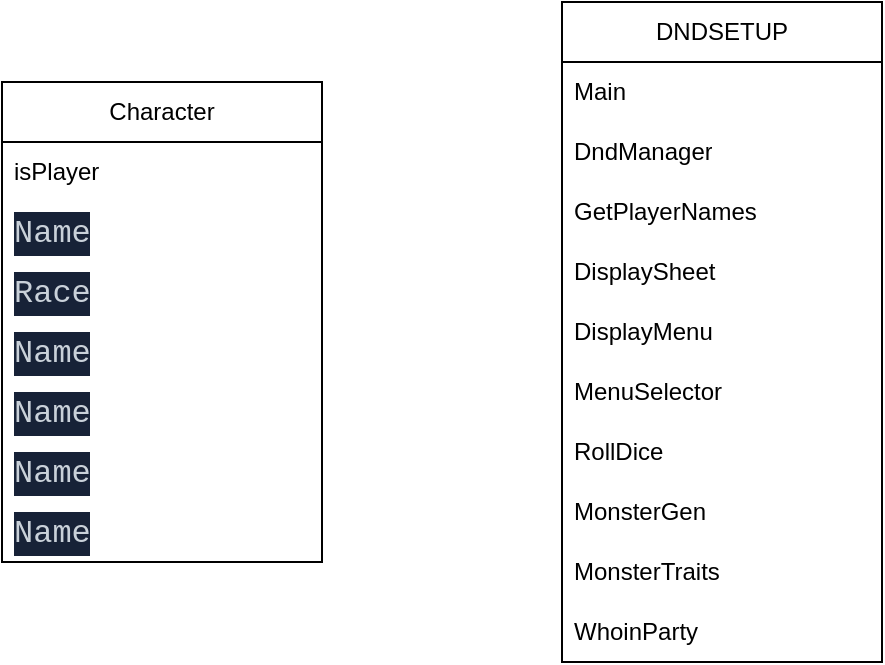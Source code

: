<mxfile version="24.7.7">
  <diagram name="Page-1" id="efa7a0a1-bf9b-a30e-e6df-94a7791c09e9">
    <mxGraphModel dx="418" dy="454" grid="1" gridSize="10" guides="1" tooltips="1" connect="1" arrows="1" fold="1" page="1" pageScale="1" pageWidth="826" pageHeight="1169" background="none" math="0" shadow="0">
      <root>
        <mxCell id="0" />
        <mxCell id="1" parent="0" />
        <mxCell id="sZcMqHDwSlYVQivGZ48M-115" value="DNDSETUP" style="swimlane;fontStyle=0;childLayout=stackLayout;horizontal=1;startSize=30;horizontalStack=0;resizeParent=1;resizeParentMax=0;resizeLast=0;collapsible=1;marginBottom=0;whiteSpace=wrap;html=1;movable=1;resizable=1;rotatable=1;deletable=1;editable=1;locked=0;connectable=1;" vertex="1" parent="1">
          <mxGeometry x="320" y="40" width="160" height="330" as="geometry" />
        </mxCell>
        <mxCell id="sZcMqHDwSlYVQivGZ48M-116" value="Main" style="text;strokeColor=none;fillColor=none;align=left;verticalAlign=middle;spacingLeft=4;spacingRight=4;overflow=hidden;points=[[0,0.5],[1,0.5]];portConstraint=eastwest;rotatable=0;whiteSpace=wrap;html=1;" vertex="1" parent="sZcMqHDwSlYVQivGZ48M-115">
          <mxGeometry y="30" width="160" height="30" as="geometry" />
        </mxCell>
        <mxCell id="sZcMqHDwSlYVQivGZ48M-121" value="DndManager" style="text;strokeColor=none;fillColor=none;align=left;verticalAlign=middle;spacingLeft=4;spacingRight=4;overflow=hidden;points=[[0,0.5],[1,0.5]];portConstraint=eastwest;rotatable=0;whiteSpace=wrap;html=1;" vertex="1" parent="sZcMqHDwSlYVQivGZ48M-115">
          <mxGeometry y="60" width="160" height="30" as="geometry" />
        </mxCell>
        <mxCell id="sZcMqHDwSlYVQivGZ48M-122" value="GetPlayerNames" style="text;strokeColor=none;fillColor=none;align=left;verticalAlign=middle;spacingLeft=4;spacingRight=4;overflow=hidden;points=[[0,0.5],[1,0.5]];portConstraint=eastwest;rotatable=0;whiteSpace=wrap;html=1;" vertex="1" parent="sZcMqHDwSlYVQivGZ48M-115">
          <mxGeometry y="90" width="160" height="30" as="geometry" />
        </mxCell>
        <mxCell id="sZcMqHDwSlYVQivGZ48M-123" value="DisplaySheet" style="text;strokeColor=none;fillColor=none;align=left;verticalAlign=middle;spacingLeft=4;spacingRight=4;overflow=hidden;points=[[0,0.5],[1,0.5]];portConstraint=eastwest;rotatable=0;whiteSpace=wrap;html=1;" vertex="1" parent="sZcMqHDwSlYVQivGZ48M-115">
          <mxGeometry y="120" width="160" height="30" as="geometry" />
        </mxCell>
        <mxCell id="sZcMqHDwSlYVQivGZ48M-124" value="DisplayMenu" style="text;strokeColor=none;fillColor=none;align=left;verticalAlign=middle;spacingLeft=4;spacingRight=4;overflow=hidden;points=[[0,0.5],[1,0.5]];portConstraint=eastwest;rotatable=0;whiteSpace=wrap;html=1;" vertex="1" parent="sZcMqHDwSlYVQivGZ48M-115">
          <mxGeometry y="150" width="160" height="30" as="geometry" />
        </mxCell>
        <mxCell id="sZcMqHDwSlYVQivGZ48M-125" value="MenuSelector" style="text;strokeColor=none;fillColor=none;align=left;verticalAlign=middle;spacingLeft=4;spacingRight=4;overflow=hidden;points=[[0,0.5],[1,0.5]];portConstraint=eastwest;rotatable=0;whiteSpace=wrap;html=1;" vertex="1" parent="sZcMqHDwSlYVQivGZ48M-115">
          <mxGeometry y="180" width="160" height="30" as="geometry" />
        </mxCell>
        <mxCell id="sZcMqHDwSlYVQivGZ48M-126" value="RollDice" style="text;strokeColor=none;fillColor=none;align=left;verticalAlign=middle;spacingLeft=4;spacingRight=4;overflow=hidden;points=[[0,0.5],[1,0.5]];portConstraint=eastwest;rotatable=0;whiteSpace=wrap;html=1;" vertex="1" parent="sZcMqHDwSlYVQivGZ48M-115">
          <mxGeometry y="210" width="160" height="30" as="geometry" />
        </mxCell>
        <mxCell id="sZcMqHDwSlYVQivGZ48M-127" value="MonsterGen" style="text;strokeColor=none;fillColor=none;align=left;verticalAlign=middle;spacingLeft=4;spacingRight=4;overflow=hidden;points=[[0,0.5],[1,0.5]];portConstraint=eastwest;rotatable=0;whiteSpace=wrap;html=1;" vertex="1" parent="sZcMqHDwSlYVQivGZ48M-115">
          <mxGeometry y="240" width="160" height="30" as="geometry" />
        </mxCell>
        <mxCell id="sZcMqHDwSlYVQivGZ48M-129" value="MonsterTraits" style="text;strokeColor=none;fillColor=none;align=left;verticalAlign=middle;spacingLeft=4;spacingRight=4;overflow=hidden;points=[[0,0.5],[1,0.5]];portConstraint=eastwest;rotatable=0;whiteSpace=wrap;html=1;" vertex="1" parent="sZcMqHDwSlYVQivGZ48M-115">
          <mxGeometry y="270" width="160" height="30" as="geometry" />
        </mxCell>
        <mxCell id="sZcMqHDwSlYVQivGZ48M-128" value="WhoinParty" style="text;strokeColor=none;fillColor=none;align=left;verticalAlign=middle;spacingLeft=4;spacingRight=4;overflow=hidden;points=[[0,0.5],[1,0.5]];portConstraint=eastwest;rotatable=0;whiteSpace=wrap;html=1;" vertex="1" parent="sZcMqHDwSlYVQivGZ48M-115">
          <mxGeometry y="300" width="160" height="30" as="geometry" />
        </mxCell>
        <mxCell id="sZcMqHDwSlYVQivGZ48M-130" value="Character" style="swimlane;fontStyle=0;childLayout=stackLayout;horizontal=1;startSize=30;horizontalStack=0;resizeParent=1;resizeParentMax=0;resizeLast=0;collapsible=1;marginBottom=0;whiteSpace=wrap;html=1;" vertex="1" parent="1">
          <mxGeometry x="40" y="80" width="160" height="240" as="geometry" />
        </mxCell>
        <mxCell id="sZcMqHDwSlYVQivGZ48M-131" value="isPlayer" style="text;strokeColor=none;fillColor=none;align=left;verticalAlign=middle;spacingLeft=4;spacingRight=4;overflow=hidden;points=[[0,0.5],[1,0.5]];portConstraint=eastwest;rotatable=0;whiteSpace=wrap;html=1;" vertex="1" parent="sZcMqHDwSlYVQivGZ48M-130">
          <mxGeometry y="30" width="160" height="30" as="geometry" />
        </mxCell>
        <mxCell id="sZcMqHDwSlYVQivGZ48M-134" value="&lt;div data-darkreader-inline-bgcolor=&quot;&quot; data-darkreader-inline-color=&quot;&quot; style=&quot;color: rgb(201, 209, 217); background-color: rgb(23, 34, 55); font-family: Consolas, &amp;quot;Courier New&amp;quot;, monospace; font-size: 16px; line-height: 22px; white-space: pre; --darkreader-inline-color: #cbc6c0; --darkreader-inline-bgcolor: #121b2c;&quot;&gt;Name&lt;/div&gt;" style="text;strokeColor=none;fillColor=none;align=left;verticalAlign=middle;spacingLeft=4;spacingRight=4;overflow=hidden;points=[[0,0.5],[1,0.5]];portConstraint=eastwest;rotatable=0;whiteSpace=wrap;html=1;" vertex="1" parent="sZcMqHDwSlYVQivGZ48M-130">
          <mxGeometry y="60" width="160" height="30" as="geometry" />
        </mxCell>
        <mxCell id="sZcMqHDwSlYVQivGZ48M-135" value="&lt;div data-darkreader-inline-bgcolor=&quot;&quot; data-darkreader-inline-color=&quot;&quot; style=&quot;color: rgb(201, 209, 217); background-color: rgb(23, 34, 55); font-family: Consolas, &amp;quot;Courier New&amp;quot;, monospace; font-size: 16px; line-height: 22px; white-space: pre; --darkreader-inline-color: #cbc6c0; --darkreader-inline-bgcolor: #121b2c;&quot;&gt;Race&lt;/div&gt;" style="text;strokeColor=none;fillColor=none;align=left;verticalAlign=middle;spacingLeft=4;spacingRight=4;overflow=hidden;points=[[0,0.5],[1,0.5]];portConstraint=eastwest;rotatable=0;whiteSpace=wrap;html=1;" vertex="1" parent="sZcMqHDwSlYVQivGZ48M-130">
          <mxGeometry y="90" width="160" height="30" as="geometry" />
        </mxCell>
        <mxCell id="sZcMqHDwSlYVQivGZ48M-136" value="&lt;div data-darkreader-inline-bgcolor=&quot;&quot; data-darkreader-inline-color=&quot;&quot; style=&quot;color: rgb(201, 209, 217); background-color: rgb(23, 34, 55); font-family: Consolas, &amp;quot;Courier New&amp;quot;, monospace; font-size: 16px; line-height: 22px; white-space: pre; --darkreader-inline-color: #cbc6c0; --darkreader-inline-bgcolor: #121b2c;&quot;&gt;Name&lt;/div&gt;" style="text;strokeColor=none;fillColor=none;align=left;verticalAlign=middle;spacingLeft=4;spacingRight=4;overflow=hidden;points=[[0,0.5],[1,0.5]];portConstraint=eastwest;rotatable=0;whiteSpace=wrap;html=1;" vertex="1" parent="sZcMqHDwSlYVQivGZ48M-130">
          <mxGeometry y="120" width="160" height="30" as="geometry" />
        </mxCell>
        <mxCell id="sZcMqHDwSlYVQivGZ48M-137" value="&lt;div data-darkreader-inline-bgcolor=&quot;&quot; data-darkreader-inline-color=&quot;&quot; style=&quot;color: rgb(201, 209, 217); background-color: rgb(23, 34, 55); font-family: Consolas, &amp;quot;Courier New&amp;quot;, monospace; font-size: 16px; line-height: 22px; white-space: pre; --darkreader-inline-color: #cbc6c0; --darkreader-inline-bgcolor: #121b2c;&quot;&gt;Name&lt;/div&gt;" style="text;strokeColor=none;fillColor=none;align=left;verticalAlign=middle;spacingLeft=4;spacingRight=4;overflow=hidden;points=[[0,0.5],[1,0.5]];portConstraint=eastwest;rotatable=0;whiteSpace=wrap;html=1;" vertex="1" parent="sZcMqHDwSlYVQivGZ48M-130">
          <mxGeometry y="150" width="160" height="30" as="geometry" />
        </mxCell>
        <mxCell id="sZcMqHDwSlYVQivGZ48M-138" value="&lt;div data-darkreader-inline-bgcolor=&quot;&quot; data-darkreader-inline-color=&quot;&quot; style=&quot;color: rgb(201, 209, 217); background-color: rgb(23, 34, 55); font-family: Consolas, &amp;quot;Courier New&amp;quot;, monospace; font-size: 16px; line-height: 22px; white-space: pre; --darkreader-inline-color: #cbc6c0; --darkreader-inline-bgcolor: #121b2c;&quot;&gt;Name&lt;/div&gt;" style="text;strokeColor=none;fillColor=none;align=left;verticalAlign=middle;spacingLeft=4;spacingRight=4;overflow=hidden;points=[[0,0.5],[1,0.5]];portConstraint=eastwest;rotatable=0;whiteSpace=wrap;html=1;" vertex="1" parent="sZcMqHDwSlYVQivGZ48M-130">
          <mxGeometry y="180" width="160" height="30" as="geometry" />
        </mxCell>
        <mxCell id="sZcMqHDwSlYVQivGZ48M-132" value="&lt;div data-darkreader-inline-bgcolor=&quot;&quot; data-darkreader-inline-color=&quot;&quot; style=&quot;color: rgb(201, 209, 217); background-color: rgb(23, 34, 55); font-family: Consolas, &amp;quot;Courier New&amp;quot;, monospace; font-size: 16px; line-height: 22px; white-space: pre; --darkreader-inline-color: #cbc6c0; --darkreader-inline-bgcolor: #121b2c;&quot;&gt;Name&lt;/div&gt;" style="text;strokeColor=none;fillColor=none;align=left;verticalAlign=middle;spacingLeft=4;spacingRight=4;overflow=hidden;points=[[0,0.5],[1,0.5]];portConstraint=eastwest;rotatable=0;whiteSpace=wrap;html=1;" vertex="1" parent="sZcMqHDwSlYVQivGZ48M-130">
          <mxGeometry y="210" width="160" height="30" as="geometry" />
        </mxCell>
      </root>
    </mxGraphModel>
  </diagram>
</mxfile>
